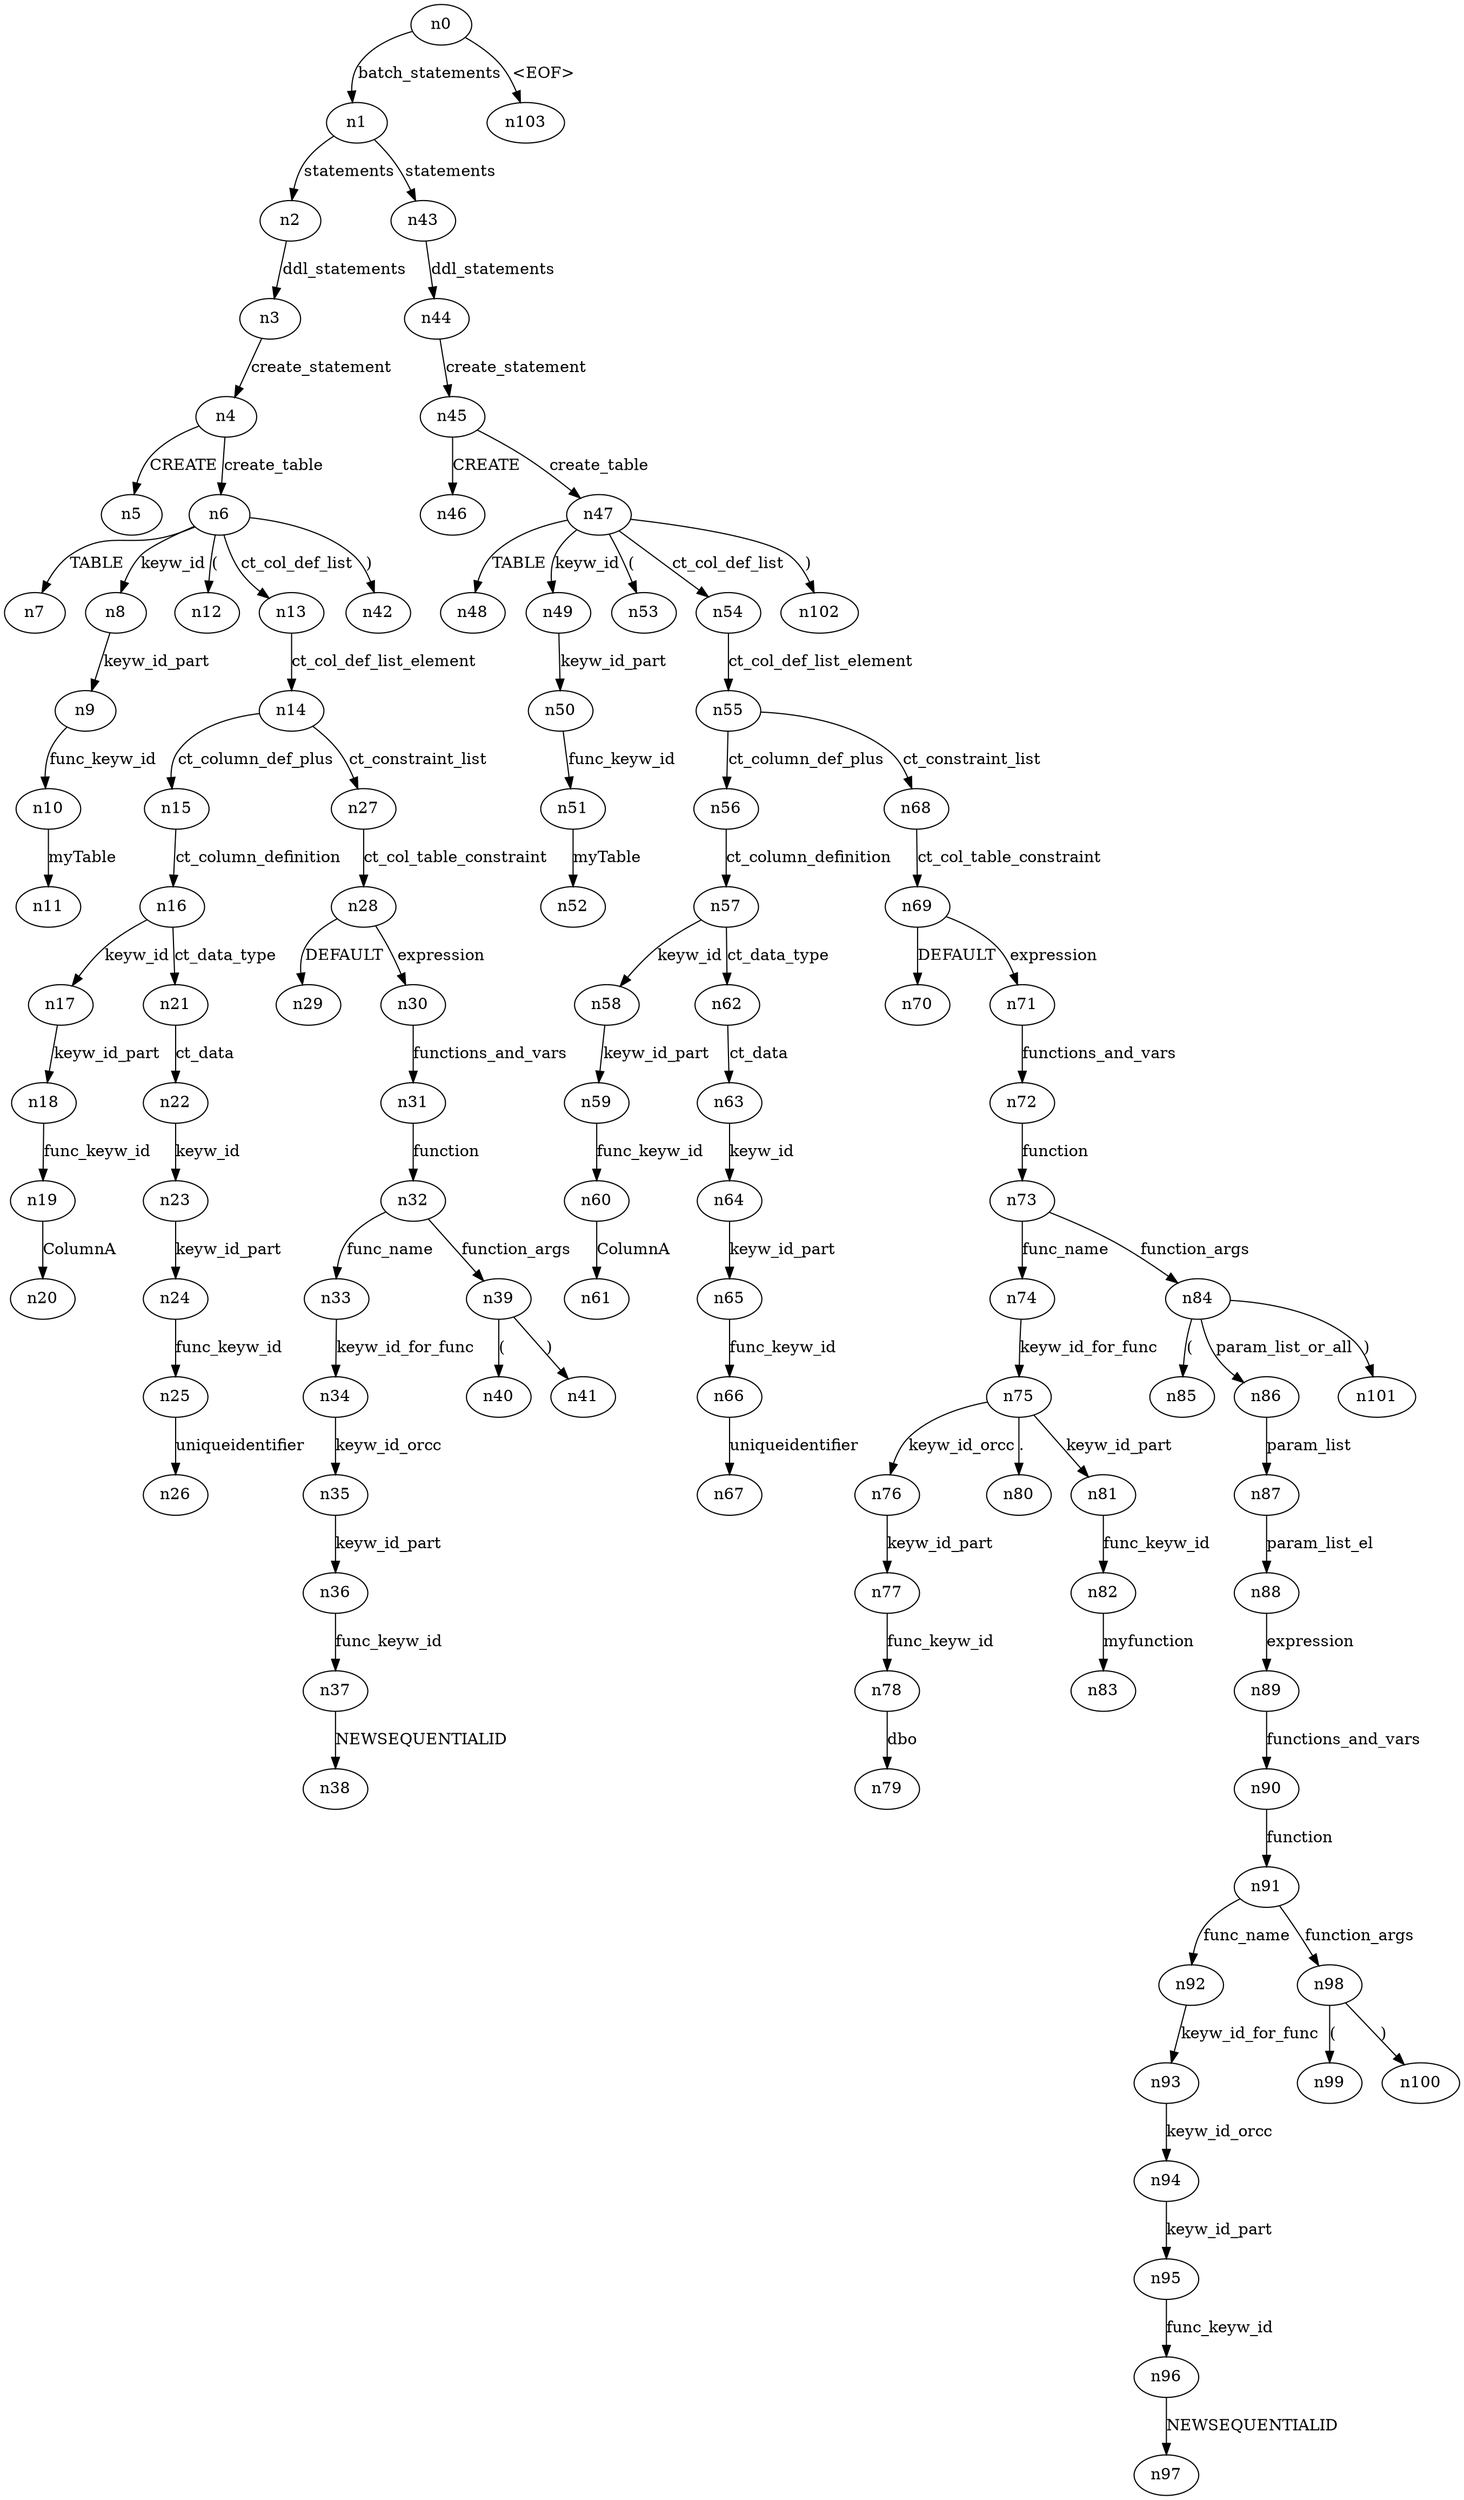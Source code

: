 digraph ParseTree {
  n0 -> n1 [label="batch_statements"];
  n1 -> n2 [label="statements"];
  n2 -> n3 [label="ddl_statements"];
  n3 -> n4 [label="create_statement"];
  n4 -> n5 [label="CREATE"];
  n4 -> n6 [label="create_table"];
  n6 -> n7 [label="TABLE"];
  n6 -> n8 [label="keyw_id"];
  n8 -> n9 [label="keyw_id_part"];
  n9 -> n10 [label="func_keyw_id"];
  n10 -> n11 [label="myTable"];
  n6 -> n12 [label="("];
  n6 -> n13 [label="ct_col_def_list"];
  n13 -> n14 [label="ct_col_def_list_element"];
  n14 -> n15 [label="ct_column_def_plus"];
  n15 -> n16 [label="ct_column_definition"];
  n16 -> n17 [label="keyw_id"];
  n17 -> n18 [label="keyw_id_part"];
  n18 -> n19 [label="func_keyw_id"];
  n19 -> n20 [label="ColumnA"];
  n16 -> n21 [label="ct_data_type"];
  n21 -> n22 [label="ct_data"];
  n22 -> n23 [label="keyw_id"];
  n23 -> n24 [label="keyw_id_part"];
  n24 -> n25 [label="func_keyw_id"];
  n25 -> n26 [label="uniqueidentifier"];
  n14 -> n27 [label="ct_constraint_list"];
  n27 -> n28 [label="ct_col_table_constraint"];
  n28 -> n29 [label="DEFAULT"];
  n28 -> n30 [label="expression"];
  n30 -> n31 [label="functions_and_vars"];
  n31 -> n32 [label="function"];
  n32 -> n33 [label="func_name"];
  n33 -> n34 [label="keyw_id_for_func"];
  n34 -> n35 [label="keyw_id_orcc"];
  n35 -> n36 [label="keyw_id_part"];
  n36 -> n37 [label="func_keyw_id"];
  n37 -> n38 [label="NEWSEQUENTIALID"];
  n32 -> n39 [label="function_args"];
  n39 -> n40 [label="("];
  n39 -> n41 [label=")"];
  n6 -> n42 [label=")"];
  n1 -> n43 [label="statements"];
  n43 -> n44 [label="ddl_statements"];
  n44 -> n45 [label="create_statement"];
  n45 -> n46 [label="CREATE"];
  n45 -> n47 [label="create_table"];
  n47 -> n48 [label="TABLE"];
  n47 -> n49 [label="keyw_id"];
  n49 -> n50 [label="keyw_id_part"];
  n50 -> n51 [label="func_keyw_id"];
  n51 -> n52 [label="myTable"];
  n47 -> n53 [label="("];
  n47 -> n54 [label="ct_col_def_list"];
  n54 -> n55 [label="ct_col_def_list_element"];
  n55 -> n56 [label="ct_column_def_plus"];
  n56 -> n57 [label="ct_column_definition"];
  n57 -> n58 [label="keyw_id"];
  n58 -> n59 [label="keyw_id_part"];
  n59 -> n60 [label="func_keyw_id"];
  n60 -> n61 [label="ColumnA"];
  n57 -> n62 [label="ct_data_type"];
  n62 -> n63 [label="ct_data"];
  n63 -> n64 [label="keyw_id"];
  n64 -> n65 [label="keyw_id_part"];
  n65 -> n66 [label="func_keyw_id"];
  n66 -> n67 [label="uniqueidentifier"];
  n55 -> n68 [label="ct_constraint_list"];
  n68 -> n69 [label="ct_col_table_constraint"];
  n69 -> n70 [label="DEFAULT"];
  n69 -> n71 [label="expression"];
  n71 -> n72 [label="functions_and_vars"];
  n72 -> n73 [label="function"];
  n73 -> n74 [label="func_name"];
  n74 -> n75 [label="keyw_id_for_func"];
  n75 -> n76 [label="keyw_id_orcc"];
  n76 -> n77 [label="keyw_id_part"];
  n77 -> n78 [label="func_keyw_id"];
  n78 -> n79 [label="dbo"];
  n75 -> n80 [label="."];
  n75 -> n81 [label="keyw_id_part"];
  n81 -> n82 [label="func_keyw_id"];
  n82 -> n83 [label="myfunction"];
  n73 -> n84 [label="function_args"];
  n84 -> n85 [label="("];
  n84 -> n86 [label="param_list_or_all"];
  n86 -> n87 [label="param_list"];
  n87 -> n88 [label="param_list_el"];
  n88 -> n89 [label="expression"];
  n89 -> n90 [label="functions_and_vars"];
  n90 -> n91 [label="function"];
  n91 -> n92 [label="func_name"];
  n92 -> n93 [label="keyw_id_for_func"];
  n93 -> n94 [label="keyw_id_orcc"];
  n94 -> n95 [label="keyw_id_part"];
  n95 -> n96 [label="func_keyw_id"];
  n96 -> n97 [label="NEWSEQUENTIALID"];
  n91 -> n98 [label="function_args"];
  n98 -> n99 [label="("];
  n98 -> n100 [label=")"];
  n84 -> n101 [label=")"];
  n47 -> n102 [label=")"];
  n0 -> n103 [label="<EOF>"];
}